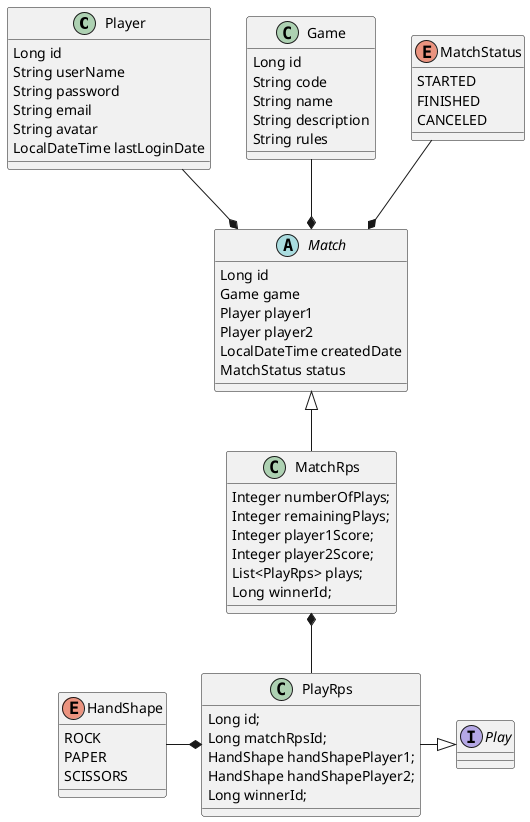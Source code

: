@startuml

skinparam class {
    BackgroundColor<<Match>> PaleGreen
    BackgroundColor<<MatchRps>> PaleGoldenRod
}

class Player {
    Long id
    String userName
    String password
    String email
    String avatar
    LocalDateTime lastLoginDate
}

class Game {
    Long id
    String code
    String name
    String description
    String rules
}

enum MatchStatus {
    STARTED
    FINISHED
    CANCELED
}

abstract class Match {
    Long id
    Game game
    Player player1
    Player player2
    LocalDateTime createdDate
    MatchStatus status
}

class MatchRps {
    Integer numberOfPlays;
    Integer remainingPlays;
    Integer player1Score;
    Integer player2Score;
    List<PlayRps> plays;
    Long winnerId;
}

interface Play{
}

class PlayRps {
    Long id;
    Long matchRpsId;
    HandShape handShapePlayer1;
    HandShape handShapePlayer2;
    Long winnerId;
}

enum HandShape {
    ROCK
    PAPER
    SCISSORS
}

MatchStatus --* Match
Game --* Match
Player --* Match
Match <|-- MatchRps
MatchRps *-- PlayRps
PlayRps*-l- HandShape
PlayRps -r-|> Play


@enduml
